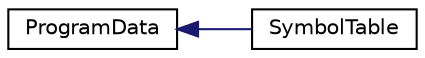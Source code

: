 digraph "Graphical Class Hierarchy"
{
 // LATEX_PDF_SIZE
  edge [fontname="Helvetica",fontsize="10",labelfontname="Helvetica",labelfontsize="10"];
  node [fontname="Helvetica",fontsize="10",shape=record];
  rankdir="LR";
  Node0 [label="ProgramData",height=0.2,width=0.4,color="black", fillcolor="white", style="filled",URL="$class_program_data.html",tooltip=" "];
  Node0 -> Node1 [dir="back",color="midnightblue",fontsize="10",style="solid",fontname="Helvetica"];
  Node1 [label="SymbolTable",height=0.2,width=0.4,color="black", fillcolor="white", style="filled",URL="$class_symbol_table.html",tooltip=" "];
}
